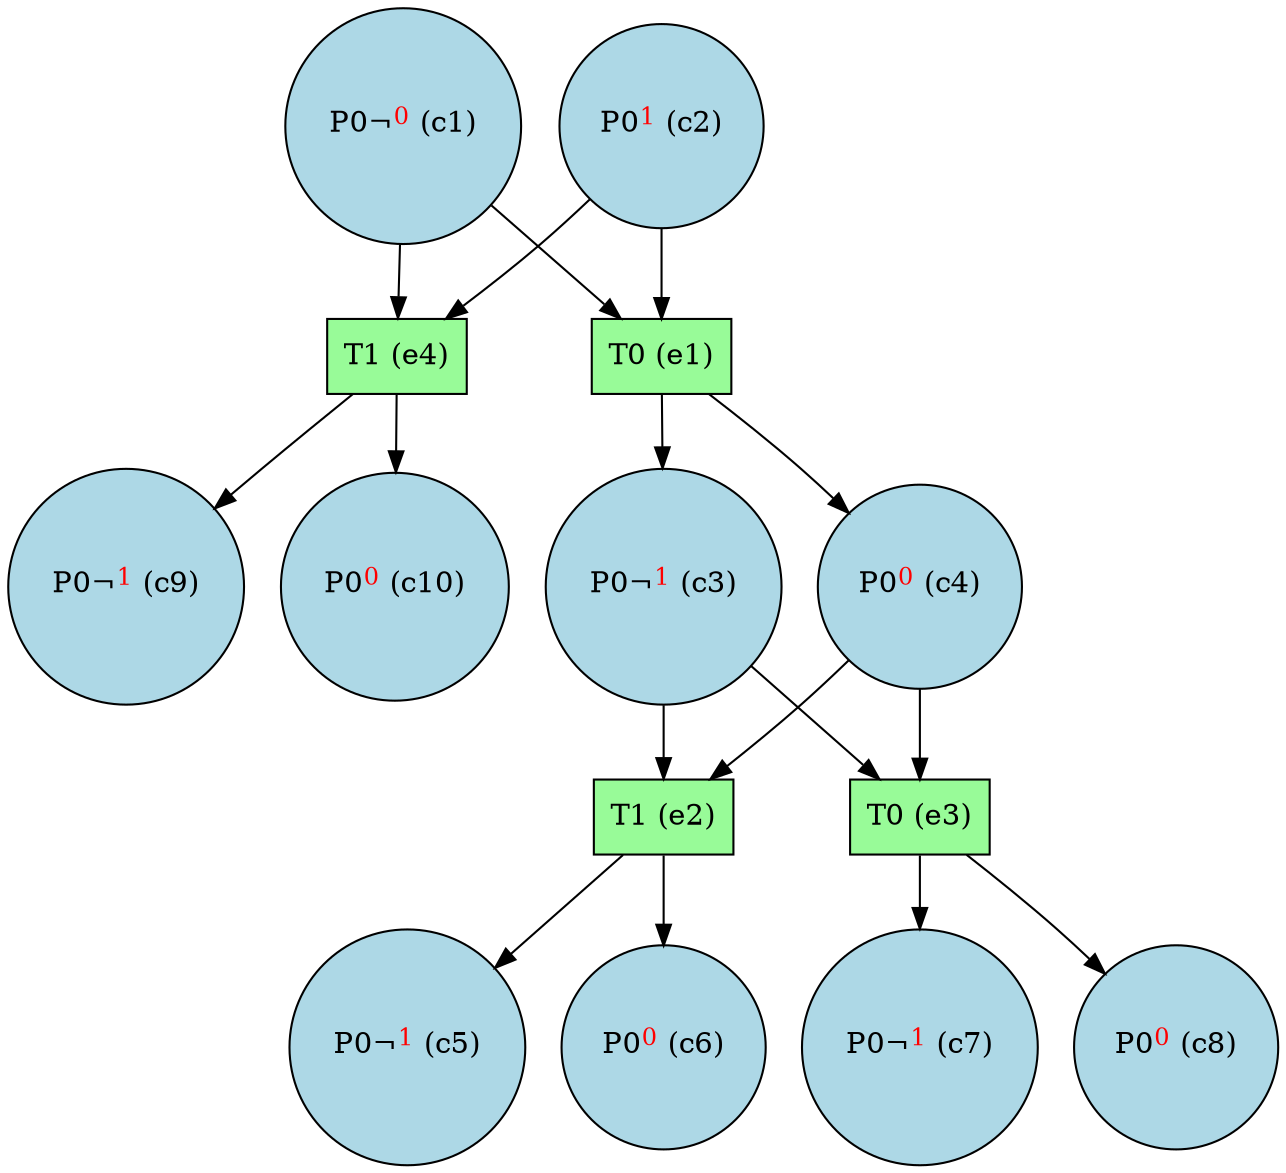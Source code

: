 digraph test {
  c1 -> e4;
  c1 -> e1;
  c2 -> e4;
  c2 -> e1;
  e1 -> c3;
  c3 -> e2;
  c3 -> e3;
  e1 -> c4;
  c4 -> e2;
  c4 -> e3;
  e2 -> c5;
  e2 -> c6;
  e3 -> c7;
  e3 -> c8;
  e4 -> c9;
  e4 -> c10;
  c1 [fillcolor=lightblue label= <P0¬<FONT COLOR="red"><SUP>0</SUP></FONT>&nbsp;(c1)> shape=circle style=filled];
  c2 [fillcolor=lightblue label= <P0<FONT COLOR="red"><SUP>1</SUP></FONT>&nbsp;(c2)> shape=circle style=filled];
  c3 [fillcolor=lightblue label= <P0¬<FONT COLOR="red"><SUP>1</SUP></FONT>&nbsp;(c3)> shape=circle style=filled];
  c4 [fillcolor=lightblue label= <P0<FONT COLOR="red"><SUP>0</SUP></FONT>&nbsp;(c4)> shape=circle style=filled];
  c5 [fillcolor=lightblue label= <P0¬<FONT COLOR="red"><SUP>1</SUP></FONT>&nbsp;(c5)> shape=circle style=filled];
  c6 [fillcolor=lightblue label= <P0<FONT COLOR="red"><SUP>0</SUP></FONT>&nbsp;(c6)> shape=circle style=filled];
  c7 [fillcolor=lightblue label= <P0¬<FONT COLOR="red"><SUP>1</SUP></FONT>&nbsp;(c7)> shape=circle style=filled];
  c8 [fillcolor=lightblue label= <P0<FONT COLOR="red"><SUP>0</SUP></FONT>&nbsp;(c8)> shape=circle style=filled];
  c9 [fillcolor=lightblue label= <P0¬<FONT COLOR="red"><SUP>1</SUP></FONT>&nbsp;(c9)> shape=circle style=filled];
  c10 [fillcolor=lightblue label= <P0<FONT COLOR="red"><SUP>0</SUP></FONT>&nbsp;(c10)> shape=circle style=filled];
  e1 [fillcolor=palegreen label="T0 (e1)" shape=box style=filled];
  e2 [fillcolor=palegreen label="T1 (e2)" shape=box style=filled];
  e3 [fillcolor=palegreen label="T0 (e3)" shape=box style=filled];
  e4 [fillcolor=palegreen label="T1 (e4)" shape=box style=filled];
}
